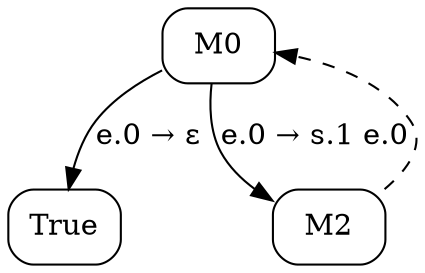 digraph {
  node [shape=box, style=rounded];

  M0;
  M1 [label="True"];
  M0 -> M1 [label="e.0 → ε"];
  M2;
  M0 -> M2 [label="e.0 → s.1 e.0"];
  M2 -> M0 [style=dashed];
}